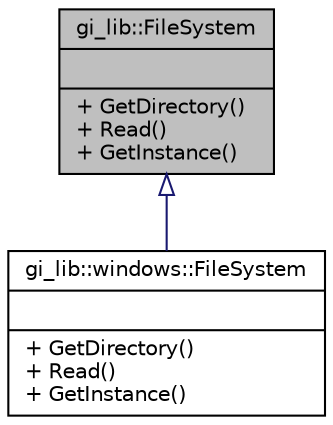 digraph "gi_lib::FileSystem"
{
  edge [fontname="Helvetica",fontsize="10",labelfontname="Helvetica",labelfontsize="10"];
  node [fontname="Helvetica",fontsize="10",shape=record];
  Node1 [label="{gi_lib::FileSystem\n||+ GetDirectory()\l+ Read()\l+ GetInstance()\l}",height=0.2,width=0.4,color="black", fillcolor="grey75", style="filled", fontcolor="black"];
  Node1 -> Node2 [dir="back",color="midnightblue",fontsize="10",style="solid",arrowtail="onormal",fontname="Helvetica"];
  Node2 [label="{gi_lib::windows::FileSystem\n||+ GetDirectory()\l+ Read()\l+ GetInstance()\l}",height=0.2,width=0.4,color="black", fillcolor="white", style="filled",URL="$classgi__lib_1_1windows_1_1_file_system.html"];
}
